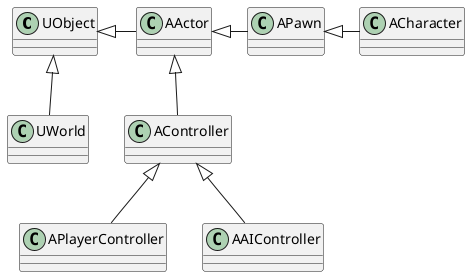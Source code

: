 @startuml
class UObject
class AActor
class AController
class APlayerController
class AAIController
class APawn
class ACharacter
UObject <|- AActor
AActor <|- APawn
APawn <|- ACharacter
UObject <|-- UWorld
AActor <|-- AController
AController <|-- APlayerController
AController <|-- AAIController
@enduml
